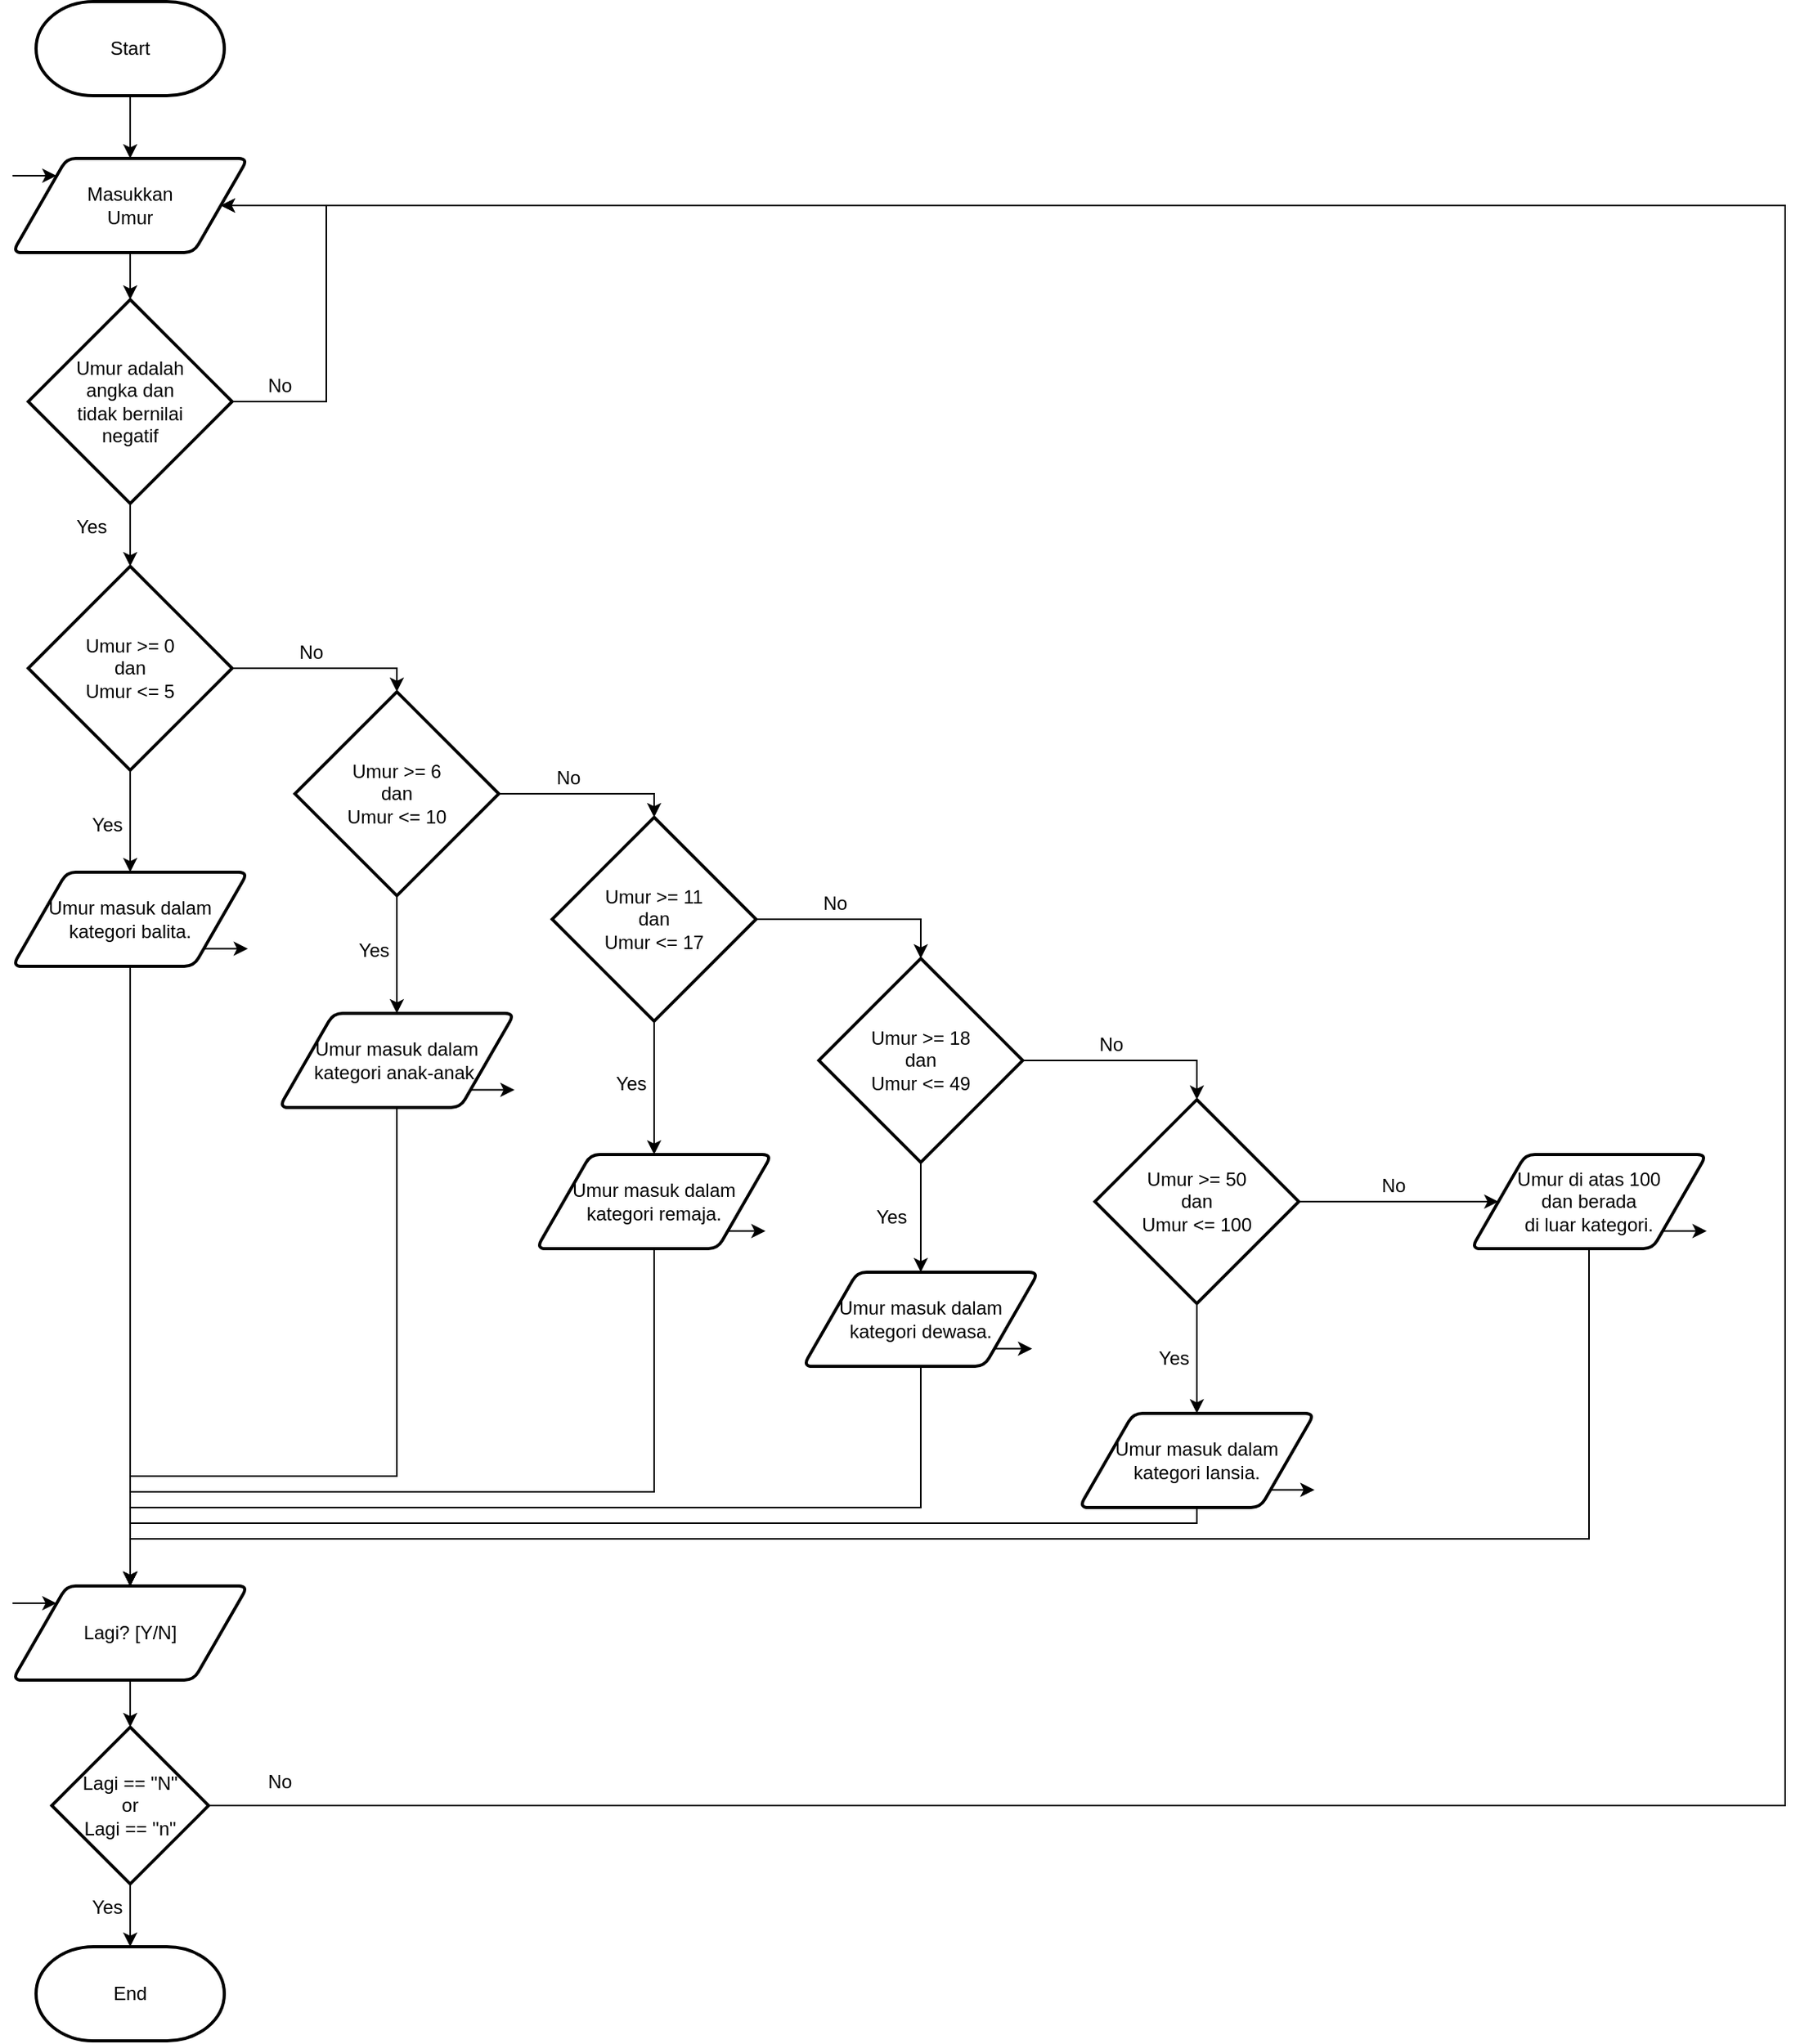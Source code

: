 <mxfile version="20.4.0" type="device"><diagram id="C5RBs43oDa-KdzZeNtuy" name="Page-1"><mxGraphModel dx="1157" dy="600" grid="1" gridSize="10" guides="1" tooltips="1" connect="1" arrows="1" fold="1" page="1" pageScale="1" pageWidth="827" pageHeight="1169" background="#ffffff" math="0" shadow="0"><root><mxCell id="WIyWlLk6GJQsqaUBKTNV-0"/><mxCell id="WIyWlLk6GJQsqaUBKTNV-1" parent="WIyWlLk6GJQsqaUBKTNV-0"/><mxCell id="XERZKelMsWHURdfgLqCn-4" style="edgeStyle=orthogonalEdgeStyle;rounded=0;orthogonalLoop=1;jettySize=auto;html=1;exitX=0.5;exitY=1;exitDx=0;exitDy=0;exitPerimeter=0;entryX=0.5;entryY=0;entryDx=0;entryDy=0;" parent="WIyWlLk6GJQsqaUBKTNV-1" source="XERZKelMsWHURdfgLqCn-1" target="XERZKelMsWHURdfgLqCn-2" edge="1"><mxGeometry relative="1" as="geometry"><mxPoint x="120" y="110" as="sourcePoint"/></mxGeometry></mxCell><mxCell id="XERZKelMsWHURdfgLqCn-1" value="Start" style="strokeWidth=2;html=1;shape=mxgraph.flowchart.terminator;whiteSpace=wrap;" parent="WIyWlLk6GJQsqaUBKTNV-1" vertex="1"><mxGeometry x="85" y="40" width="120" height="60" as="geometry"/></mxCell><mxCell id="XERZKelMsWHURdfgLqCn-3" style="edgeStyle=orthogonalEdgeStyle;rounded=0;orthogonalLoop=1;jettySize=auto;html=1;entryX=0;entryY=0;entryDx=0;entryDy=0;" parent="WIyWlLk6GJQsqaUBKTNV-1" target="XERZKelMsWHURdfgLqCn-2" edge="1"><mxGeometry relative="1" as="geometry"><mxPoint x="70" y="151" as="sourcePoint"/></mxGeometry></mxCell><mxCell id="cBbEcGrv7DUFRzTZ2rht-1" value="" style="edgeStyle=orthogonalEdgeStyle;rounded=0;orthogonalLoop=1;jettySize=auto;html=1;" edge="1" parent="WIyWlLk6GJQsqaUBKTNV-1" source="XERZKelMsWHURdfgLqCn-2" target="cBbEcGrv7DUFRzTZ2rht-0"><mxGeometry relative="1" as="geometry"/></mxCell><mxCell id="XERZKelMsWHURdfgLqCn-2" value="Masukkan&lt;br&gt;Umur" style="shape=parallelogram;html=1;strokeWidth=2;perimeter=parallelogramPerimeter;whiteSpace=wrap;rounded=1;arcSize=12;size=0.23;" parent="WIyWlLk6GJQsqaUBKTNV-1" vertex="1"><mxGeometry x="70" y="140" width="150" height="60" as="geometry"/></mxCell><mxCell id="cBbEcGrv7DUFRzTZ2rht-2" style="edgeStyle=orthogonalEdgeStyle;rounded=0;orthogonalLoop=1;jettySize=auto;html=1;exitX=1;exitY=0.5;exitDx=0;exitDy=0;exitPerimeter=0;entryX=1;entryY=0.5;entryDx=0;entryDy=0;" edge="1" parent="WIyWlLk6GJQsqaUBKTNV-1" source="cBbEcGrv7DUFRzTZ2rht-0" target="XERZKelMsWHURdfgLqCn-2"><mxGeometry relative="1" as="geometry"><Array as="points"><mxPoint x="270" y="295"/><mxPoint x="270" y="170"/></Array></mxGeometry></mxCell><mxCell id="cBbEcGrv7DUFRzTZ2rht-4" value="" style="edgeStyle=orthogonalEdgeStyle;rounded=0;orthogonalLoop=1;jettySize=auto;html=1;" edge="1" parent="WIyWlLk6GJQsqaUBKTNV-1" source="cBbEcGrv7DUFRzTZ2rht-0" target="cBbEcGrv7DUFRzTZ2rht-3"><mxGeometry relative="1" as="geometry"/></mxCell><mxCell id="cBbEcGrv7DUFRzTZ2rht-0" value="Umur adalah&lt;br&gt;angka dan&lt;br&gt;tidak bernilai &lt;br&gt;negatif" style="strokeWidth=2;html=1;shape=mxgraph.flowchart.decision;whiteSpace=wrap;" vertex="1" parent="WIyWlLk6GJQsqaUBKTNV-1"><mxGeometry x="80" y="230" width="130" height="130" as="geometry"/></mxCell><mxCell id="cBbEcGrv7DUFRzTZ2rht-6" value="" style="edgeStyle=orthogonalEdgeStyle;rounded=0;orthogonalLoop=1;jettySize=auto;html=1;" edge="1" parent="WIyWlLk6GJQsqaUBKTNV-1" source="cBbEcGrv7DUFRzTZ2rht-3" target="cBbEcGrv7DUFRzTZ2rht-5"><mxGeometry relative="1" as="geometry"><Array as="points"><mxPoint x="315" y="465"/></Array></mxGeometry></mxCell><mxCell id="cBbEcGrv7DUFRzTZ2rht-20" value="" style="edgeStyle=orthogonalEdgeStyle;rounded=0;orthogonalLoop=1;jettySize=auto;html=1;" edge="1" parent="WIyWlLk6GJQsqaUBKTNV-1" source="cBbEcGrv7DUFRzTZ2rht-3" target="cBbEcGrv7DUFRzTZ2rht-14"><mxGeometry relative="1" as="geometry"/></mxCell><mxCell id="cBbEcGrv7DUFRzTZ2rht-3" value="Umur &amp;gt;= 0&lt;br&gt;dan &lt;br&gt;Umur &amp;lt;= 5" style="strokeWidth=2;html=1;shape=mxgraph.flowchart.decision;whiteSpace=wrap;" vertex="1" parent="WIyWlLk6GJQsqaUBKTNV-1"><mxGeometry x="80" y="400" width="130" height="130" as="geometry"/></mxCell><mxCell id="cBbEcGrv7DUFRzTZ2rht-10" style="edgeStyle=orthogonalEdgeStyle;rounded=0;orthogonalLoop=1;jettySize=auto;html=1;exitX=1;exitY=0.5;exitDx=0;exitDy=0;exitPerimeter=0;entryX=0.5;entryY=0;entryDx=0;entryDy=0;entryPerimeter=0;" edge="1" parent="WIyWlLk6GJQsqaUBKTNV-1" source="cBbEcGrv7DUFRzTZ2rht-5" target="cBbEcGrv7DUFRzTZ2rht-8"><mxGeometry relative="1" as="geometry"><Array as="points"><mxPoint x="479" y="545"/></Array></mxGeometry></mxCell><mxCell id="cBbEcGrv7DUFRzTZ2rht-21" value="" style="edgeStyle=orthogonalEdgeStyle;rounded=0;orthogonalLoop=1;jettySize=auto;html=1;" edge="1" parent="WIyWlLk6GJQsqaUBKTNV-1" source="cBbEcGrv7DUFRzTZ2rht-5" target="cBbEcGrv7DUFRzTZ2rht-15"><mxGeometry relative="1" as="geometry"/></mxCell><mxCell id="cBbEcGrv7DUFRzTZ2rht-5" value="Umur &amp;gt;= 6&lt;br&gt;dan &lt;br&gt;Umur &amp;lt;= 10" style="strokeWidth=2;html=1;shape=mxgraph.flowchart.decision;whiteSpace=wrap;" vertex="1" parent="WIyWlLk6GJQsqaUBKTNV-1"><mxGeometry x="250" y="480" width="130" height="130" as="geometry"/></mxCell><mxCell id="cBbEcGrv7DUFRzTZ2rht-7" value="" style="edgeStyle=orthogonalEdgeStyle;rounded=0;orthogonalLoop=1;jettySize=auto;html=1;" edge="1" parent="WIyWlLk6GJQsqaUBKTNV-1" source="cBbEcGrv7DUFRzTZ2rht-8" target="cBbEcGrv7DUFRzTZ2rht-9"><mxGeometry relative="1" as="geometry"><Array as="points"><mxPoint x="649" y="625"/></Array></mxGeometry></mxCell><mxCell id="cBbEcGrv7DUFRzTZ2rht-22" value="" style="edgeStyle=orthogonalEdgeStyle;rounded=0;orthogonalLoop=1;jettySize=auto;html=1;" edge="1" parent="WIyWlLk6GJQsqaUBKTNV-1" source="cBbEcGrv7DUFRzTZ2rht-8" target="cBbEcGrv7DUFRzTZ2rht-16"><mxGeometry relative="1" as="geometry"/></mxCell><mxCell id="cBbEcGrv7DUFRzTZ2rht-8" value="Umur &amp;gt;= 11&lt;br&gt;dan &lt;br&gt;Umur &amp;lt;= 17" style="strokeWidth=2;html=1;shape=mxgraph.flowchart.decision;whiteSpace=wrap;" vertex="1" parent="WIyWlLk6GJQsqaUBKTNV-1"><mxGeometry x="414" y="560" width="130" height="130" as="geometry"/></mxCell><mxCell id="cBbEcGrv7DUFRzTZ2rht-13" style="edgeStyle=orthogonalEdgeStyle;rounded=0;orthogonalLoop=1;jettySize=auto;html=1;exitX=1;exitY=0.5;exitDx=0;exitDy=0;exitPerimeter=0;entryX=0.5;entryY=0;entryDx=0;entryDy=0;entryPerimeter=0;" edge="1" parent="WIyWlLk6GJQsqaUBKTNV-1" source="cBbEcGrv7DUFRzTZ2rht-9" target="cBbEcGrv7DUFRzTZ2rht-12"><mxGeometry relative="1" as="geometry"/></mxCell><mxCell id="cBbEcGrv7DUFRzTZ2rht-23" value="" style="edgeStyle=orthogonalEdgeStyle;rounded=0;orthogonalLoop=1;jettySize=auto;html=1;" edge="1" parent="WIyWlLk6GJQsqaUBKTNV-1" source="cBbEcGrv7DUFRzTZ2rht-9" target="cBbEcGrv7DUFRzTZ2rht-17"><mxGeometry relative="1" as="geometry"/></mxCell><mxCell id="cBbEcGrv7DUFRzTZ2rht-9" value="Umur &amp;gt;= 18&lt;br&gt;dan &lt;br&gt;Umur &amp;lt;= 49" style="strokeWidth=2;html=1;shape=mxgraph.flowchart.decision;whiteSpace=wrap;" vertex="1" parent="WIyWlLk6GJQsqaUBKTNV-1"><mxGeometry x="584" y="650" width="130" height="130" as="geometry"/></mxCell><mxCell id="cBbEcGrv7DUFRzTZ2rht-24" value="" style="edgeStyle=orthogonalEdgeStyle;rounded=0;orthogonalLoop=1;jettySize=auto;html=1;" edge="1" parent="WIyWlLk6GJQsqaUBKTNV-1" source="cBbEcGrv7DUFRzTZ2rht-12" target="cBbEcGrv7DUFRzTZ2rht-18"><mxGeometry relative="1" as="geometry"/></mxCell><mxCell id="cBbEcGrv7DUFRzTZ2rht-25" value="" style="edgeStyle=orthogonalEdgeStyle;rounded=0;orthogonalLoop=1;jettySize=auto;html=1;" edge="1" parent="WIyWlLk6GJQsqaUBKTNV-1" source="cBbEcGrv7DUFRzTZ2rht-12" target="cBbEcGrv7DUFRzTZ2rht-19"><mxGeometry relative="1" as="geometry"/></mxCell><mxCell id="cBbEcGrv7DUFRzTZ2rht-12" value="Umur &amp;gt;= 50&lt;br&gt;dan &lt;br&gt;Umur &amp;lt;= 100" style="strokeWidth=2;html=1;shape=mxgraph.flowchart.decision;whiteSpace=wrap;" vertex="1" parent="WIyWlLk6GJQsqaUBKTNV-1"><mxGeometry x="760" y="740" width="130" height="130" as="geometry"/></mxCell><mxCell id="cBbEcGrv7DUFRzTZ2rht-28" style="edgeStyle=orthogonalEdgeStyle;rounded=0;orthogonalLoop=1;jettySize=auto;html=1;exitX=1;exitY=1;exitDx=0;exitDy=0;entryX=1;entryY=1;entryDx=0;entryDy=0;" edge="1" parent="WIyWlLk6GJQsqaUBKTNV-1" source="cBbEcGrv7DUFRzTZ2rht-14"><mxGeometry relative="1" as="geometry"><mxPoint x="220" y="644" as="targetPoint"/></mxGeometry></mxCell><mxCell id="cBbEcGrv7DUFRzTZ2rht-14" value="Umur masuk dalam kategori balita." style="shape=parallelogram;html=1;strokeWidth=2;perimeter=parallelogramPerimeter;whiteSpace=wrap;rounded=1;arcSize=12;size=0.23;" vertex="1" parent="WIyWlLk6GJQsqaUBKTNV-1"><mxGeometry x="70" y="595" width="150" height="60" as="geometry"/></mxCell><mxCell id="cBbEcGrv7DUFRzTZ2rht-29" style="edgeStyle=orthogonalEdgeStyle;rounded=0;orthogonalLoop=1;jettySize=auto;html=1;exitX=1;exitY=1;exitDx=0;exitDy=0;" edge="1" parent="WIyWlLk6GJQsqaUBKTNV-1" source="cBbEcGrv7DUFRzTZ2rht-15"><mxGeometry relative="1" as="geometry"><mxPoint x="390" y="734" as="targetPoint"/></mxGeometry></mxCell><mxCell id="cBbEcGrv7DUFRzTZ2rht-36" style="edgeStyle=orthogonalEdgeStyle;rounded=0;orthogonalLoop=1;jettySize=auto;html=1;exitX=0.5;exitY=1;exitDx=0;exitDy=0;" edge="1" parent="WIyWlLk6GJQsqaUBKTNV-1" source="cBbEcGrv7DUFRzTZ2rht-15"><mxGeometry relative="1" as="geometry"><mxPoint x="145" y="1050" as="targetPoint"/><Array as="points"><mxPoint x="315" y="980"/><mxPoint x="145" y="980"/></Array></mxGeometry></mxCell><mxCell id="cBbEcGrv7DUFRzTZ2rht-15" value="Umur masuk dalam kategori anak-anak." style="shape=parallelogram;html=1;strokeWidth=2;perimeter=parallelogramPerimeter;whiteSpace=wrap;rounded=1;arcSize=12;size=0.23;" vertex="1" parent="WIyWlLk6GJQsqaUBKTNV-1"><mxGeometry x="240" y="685" width="150" height="60" as="geometry"/></mxCell><mxCell id="cBbEcGrv7DUFRzTZ2rht-30" style="edgeStyle=orthogonalEdgeStyle;rounded=0;orthogonalLoop=1;jettySize=auto;html=1;exitX=1;exitY=1;exitDx=0;exitDy=0;" edge="1" parent="WIyWlLk6GJQsqaUBKTNV-1" source="cBbEcGrv7DUFRzTZ2rht-16"><mxGeometry relative="1" as="geometry"><mxPoint x="550" y="824" as="targetPoint"/></mxGeometry></mxCell><mxCell id="cBbEcGrv7DUFRzTZ2rht-37" style="edgeStyle=orthogonalEdgeStyle;rounded=0;orthogonalLoop=1;jettySize=auto;html=1;exitX=0.5;exitY=1;exitDx=0;exitDy=0;" edge="1" parent="WIyWlLk6GJQsqaUBKTNV-1" source="cBbEcGrv7DUFRzTZ2rht-16"><mxGeometry relative="1" as="geometry"><mxPoint x="145" y="1050" as="targetPoint"/><Array as="points"><mxPoint x="479" y="990"/><mxPoint x="145" y="990"/></Array></mxGeometry></mxCell><mxCell id="cBbEcGrv7DUFRzTZ2rht-16" value="Umur masuk dalam kategori remaja." style="shape=parallelogram;html=1;strokeWidth=2;perimeter=parallelogramPerimeter;whiteSpace=wrap;rounded=1;arcSize=12;size=0.23;" vertex="1" parent="WIyWlLk6GJQsqaUBKTNV-1"><mxGeometry x="404" y="775" width="150" height="60" as="geometry"/></mxCell><mxCell id="cBbEcGrv7DUFRzTZ2rht-31" style="edgeStyle=orthogonalEdgeStyle;rounded=0;orthogonalLoop=1;jettySize=auto;html=1;exitX=1;exitY=1;exitDx=0;exitDy=0;" edge="1" parent="WIyWlLk6GJQsqaUBKTNV-1" source="cBbEcGrv7DUFRzTZ2rht-17"><mxGeometry relative="1" as="geometry"><mxPoint x="720" y="899" as="targetPoint"/></mxGeometry></mxCell><mxCell id="cBbEcGrv7DUFRzTZ2rht-38" style="edgeStyle=orthogonalEdgeStyle;rounded=0;orthogonalLoop=1;jettySize=auto;html=1;exitX=0.5;exitY=1;exitDx=0;exitDy=0;" edge="1" parent="WIyWlLk6GJQsqaUBKTNV-1" source="cBbEcGrv7DUFRzTZ2rht-17"><mxGeometry relative="1" as="geometry"><mxPoint x="145" y="1050" as="targetPoint"/><Array as="points"><mxPoint x="649" y="1000"/><mxPoint x="145" y="1000"/></Array></mxGeometry></mxCell><mxCell id="cBbEcGrv7DUFRzTZ2rht-17" value="Umur masuk dalam kategori dewasa." style="shape=parallelogram;html=1;strokeWidth=2;perimeter=parallelogramPerimeter;whiteSpace=wrap;rounded=1;arcSize=12;size=0.23;" vertex="1" parent="WIyWlLk6GJQsqaUBKTNV-1"><mxGeometry x="574" y="850" width="150" height="60" as="geometry"/></mxCell><mxCell id="cBbEcGrv7DUFRzTZ2rht-32" style="edgeStyle=orthogonalEdgeStyle;rounded=0;orthogonalLoop=1;jettySize=auto;html=1;exitX=1;exitY=1;exitDx=0;exitDy=0;" edge="1" parent="WIyWlLk6GJQsqaUBKTNV-1" source="cBbEcGrv7DUFRzTZ2rht-18"><mxGeometry relative="1" as="geometry"><mxPoint x="900" y="989" as="targetPoint"/></mxGeometry></mxCell><mxCell id="cBbEcGrv7DUFRzTZ2rht-39" style="edgeStyle=orthogonalEdgeStyle;rounded=0;orthogonalLoop=1;jettySize=auto;html=1;exitX=0.5;exitY=1;exitDx=0;exitDy=0;" edge="1" parent="WIyWlLk6GJQsqaUBKTNV-1" source="cBbEcGrv7DUFRzTZ2rht-18"><mxGeometry relative="1" as="geometry"><mxPoint x="145" y="1050" as="targetPoint"/><Array as="points"><mxPoint x="825" y="1010"/><mxPoint x="145" y="1010"/></Array></mxGeometry></mxCell><mxCell id="cBbEcGrv7DUFRzTZ2rht-18" value="Umur masuk dalam kategori lansia." style="shape=parallelogram;html=1;strokeWidth=2;perimeter=parallelogramPerimeter;whiteSpace=wrap;rounded=1;arcSize=12;size=0.23;" vertex="1" parent="WIyWlLk6GJQsqaUBKTNV-1"><mxGeometry x="750" y="940" width="150" height="60" as="geometry"/></mxCell><mxCell id="cBbEcGrv7DUFRzTZ2rht-33" style="edgeStyle=orthogonalEdgeStyle;rounded=0;orthogonalLoop=1;jettySize=auto;html=1;exitX=1;exitY=1;exitDx=0;exitDy=0;" edge="1" parent="WIyWlLk6GJQsqaUBKTNV-1" source="cBbEcGrv7DUFRzTZ2rht-19"><mxGeometry relative="1" as="geometry"><mxPoint x="1150" y="824" as="targetPoint"/></mxGeometry></mxCell><mxCell id="cBbEcGrv7DUFRzTZ2rht-42" style="edgeStyle=orthogonalEdgeStyle;rounded=0;orthogonalLoop=1;jettySize=auto;html=1;exitX=0.5;exitY=1;exitDx=0;exitDy=0;" edge="1" parent="WIyWlLk6GJQsqaUBKTNV-1" source="cBbEcGrv7DUFRzTZ2rht-19"><mxGeometry relative="1" as="geometry"><mxPoint x="145" y="1050" as="targetPoint"/><Array as="points"><mxPoint x="1075" y="1020"/><mxPoint x="145" y="1020"/></Array></mxGeometry></mxCell><mxCell id="cBbEcGrv7DUFRzTZ2rht-19" value="Umur di atas 100&lt;br&gt;dan berada &lt;br&gt;di luar kategori." style="shape=parallelogram;html=1;strokeWidth=2;perimeter=parallelogramPerimeter;whiteSpace=wrap;rounded=1;arcSize=12;size=0.23;" vertex="1" parent="WIyWlLk6GJQsqaUBKTNV-1"><mxGeometry x="1000" y="775" width="150" height="60" as="geometry"/></mxCell><mxCell id="cBbEcGrv7DUFRzTZ2rht-35" style="edgeStyle=orthogonalEdgeStyle;rounded=0;orthogonalLoop=1;jettySize=auto;html=1;exitX=0.5;exitY=1;exitDx=0;exitDy=0;" edge="1" parent="WIyWlLk6GJQsqaUBKTNV-1" source="cBbEcGrv7DUFRzTZ2rht-14"><mxGeometry relative="1" as="geometry"><mxPoint x="145" y="1050" as="targetPoint"/><Array as="points"><mxPoint x="145" y="1000"/><mxPoint x="145" y="1000"/></Array></mxGeometry></mxCell><mxCell id="cBbEcGrv7DUFRzTZ2rht-44" value="" style="edgeStyle=orthogonalEdgeStyle;rounded=0;orthogonalLoop=1;jettySize=auto;html=1;" edge="1" parent="WIyWlLk6GJQsqaUBKTNV-1" source="cBbEcGrv7DUFRzTZ2rht-34" target="cBbEcGrv7DUFRzTZ2rht-43"><mxGeometry relative="1" as="geometry"/></mxCell><mxCell id="cBbEcGrv7DUFRzTZ2rht-45" style="edgeStyle=orthogonalEdgeStyle;rounded=0;orthogonalLoop=1;jettySize=auto;html=1;exitX=1;exitY=0.5;exitDx=0;exitDy=0;exitPerimeter=0;entryX=1;entryY=0.5;entryDx=0;entryDy=0;" edge="1" parent="WIyWlLk6GJQsqaUBKTNV-1" source="cBbEcGrv7DUFRzTZ2rht-34" target="XERZKelMsWHURdfgLqCn-2"><mxGeometry relative="1" as="geometry"><Array as="points"><mxPoint x="1200" y="1190"/><mxPoint x="1200" y="170"/></Array></mxGeometry></mxCell><mxCell id="cBbEcGrv7DUFRzTZ2rht-34" value="Lagi == &quot;N&quot;&lt;br&gt;or&lt;br&gt;Lagi == &quot;n&quot;" style="strokeWidth=2;html=1;shape=mxgraph.flowchart.decision;whiteSpace=wrap;" vertex="1" parent="WIyWlLk6GJQsqaUBKTNV-1"><mxGeometry x="95" y="1140" width="100" height="100" as="geometry"/></mxCell><mxCell id="cBbEcGrv7DUFRzTZ2rht-43" value="End" style="strokeWidth=2;html=1;shape=mxgraph.flowchart.terminator;whiteSpace=wrap;" vertex="1" parent="WIyWlLk6GJQsqaUBKTNV-1"><mxGeometry x="85" y="1280" width="120" height="60" as="geometry"/></mxCell><mxCell id="cBbEcGrv7DUFRzTZ2rht-47" value="Yes" style="text;html=1;align=center;verticalAlign=middle;resizable=0;points=[];autosize=1;strokeColor=none;fillColor=none;" vertex="1" parent="WIyWlLk6GJQsqaUBKTNV-1"><mxGeometry x="100" y="360" width="40" height="30" as="geometry"/></mxCell><mxCell id="cBbEcGrv7DUFRzTZ2rht-48" value="No" style="text;html=1;align=center;verticalAlign=middle;resizable=0;points=[];autosize=1;strokeColor=none;fillColor=none;" vertex="1" parent="WIyWlLk6GJQsqaUBKTNV-1"><mxGeometry x="220" y="270" width="40" height="30" as="geometry"/></mxCell><mxCell id="cBbEcGrv7DUFRzTZ2rht-49" value="Yes" style="text;html=1;align=center;verticalAlign=middle;resizable=0;points=[];autosize=1;strokeColor=none;fillColor=none;" vertex="1" parent="WIyWlLk6GJQsqaUBKTNV-1"><mxGeometry x="110" y="550" width="40" height="30" as="geometry"/></mxCell><mxCell id="cBbEcGrv7DUFRzTZ2rht-50" value="No" style="text;html=1;align=center;verticalAlign=middle;resizable=0;points=[];autosize=1;strokeColor=none;fillColor=none;" vertex="1" parent="WIyWlLk6GJQsqaUBKTNV-1"><mxGeometry x="240" y="440" width="40" height="30" as="geometry"/></mxCell><mxCell id="cBbEcGrv7DUFRzTZ2rht-51" value="No" style="text;html=1;align=center;verticalAlign=middle;resizable=0;points=[];autosize=1;strokeColor=none;fillColor=none;" vertex="1" parent="WIyWlLk6GJQsqaUBKTNV-1"><mxGeometry x="404" y="520" width="40" height="30" as="geometry"/></mxCell><mxCell id="cBbEcGrv7DUFRzTZ2rht-52" value="Yes" style="text;html=1;align=center;verticalAlign=middle;resizable=0;points=[];autosize=1;strokeColor=none;fillColor=none;" vertex="1" parent="WIyWlLk6GJQsqaUBKTNV-1"><mxGeometry x="280" y="630" width="40" height="30" as="geometry"/></mxCell><mxCell id="cBbEcGrv7DUFRzTZ2rht-53" value="Yes" style="text;html=1;align=center;verticalAlign=middle;resizable=0;points=[];autosize=1;strokeColor=none;fillColor=none;" vertex="1" parent="WIyWlLk6GJQsqaUBKTNV-1"><mxGeometry x="444" y="715" width="40" height="30" as="geometry"/></mxCell><mxCell id="cBbEcGrv7DUFRzTZ2rht-54" value="Yes" style="text;html=1;align=center;verticalAlign=middle;resizable=0;points=[];autosize=1;strokeColor=none;fillColor=none;" vertex="1" parent="WIyWlLk6GJQsqaUBKTNV-1"><mxGeometry x="610" y="800" width="40" height="30" as="geometry"/></mxCell><mxCell id="cBbEcGrv7DUFRzTZ2rht-55" value="Yes" style="text;html=1;align=center;verticalAlign=middle;resizable=0;points=[];autosize=1;strokeColor=none;fillColor=none;" vertex="1" parent="WIyWlLk6GJQsqaUBKTNV-1"><mxGeometry x="790" y="890" width="40" height="30" as="geometry"/></mxCell><mxCell id="cBbEcGrv7DUFRzTZ2rht-56" value="No" style="text;html=1;align=center;verticalAlign=middle;resizable=0;points=[];autosize=1;strokeColor=none;fillColor=none;" vertex="1" parent="WIyWlLk6GJQsqaUBKTNV-1"><mxGeometry x="574" y="600" width="40" height="30" as="geometry"/></mxCell><mxCell id="cBbEcGrv7DUFRzTZ2rht-57" value="No" style="text;html=1;align=center;verticalAlign=middle;resizable=0;points=[];autosize=1;strokeColor=none;fillColor=none;" vertex="1" parent="WIyWlLk6GJQsqaUBKTNV-1"><mxGeometry x="750" y="690" width="40" height="30" as="geometry"/></mxCell><mxCell id="cBbEcGrv7DUFRzTZ2rht-58" value="No" style="text;html=1;align=center;verticalAlign=middle;resizable=0;points=[];autosize=1;strokeColor=none;fillColor=none;" vertex="1" parent="WIyWlLk6GJQsqaUBKTNV-1"><mxGeometry x="930" y="780" width="40" height="30" as="geometry"/></mxCell><mxCell id="cBbEcGrv7DUFRzTZ2rht-60" style="edgeStyle=orthogonalEdgeStyle;rounded=0;orthogonalLoop=1;jettySize=auto;html=1;entryX=0;entryY=0;entryDx=0;entryDy=0;" edge="1" parent="WIyWlLk6GJQsqaUBKTNV-1" target="cBbEcGrv7DUFRzTZ2rht-61"><mxGeometry relative="1" as="geometry"><mxPoint x="70" y="1061" as="sourcePoint"/></mxGeometry></mxCell><mxCell id="cBbEcGrv7DUFRzTZ2rht-62" value="" style="edgeStyle=orthogonalEdgeStyle;rounded=0;orthogonalLoop=1;jettySize=auto;html=1;" edge="1" parent="WIyWlLk6GJQsqaUBKTNV-1" source="cBbEcGrv7DUFRzTZ2rht-61" target="cBbEcGrv7DUFRzTZ2rht-34"><mxGeometry relative="1" as="geometry"/></mxCell><mxCell id="cBbEcGrv7DUFRzTZ2rht-61" value="Lagi? [Y/N]" style="shape=parallelogram;html=1;strokeWidth=2;perimeter=parallelogramPerimeter;whiteSpace=wrap;rounded=1;arcSize=12;size=0.23;" vertex="1" parent="WIyWlLk6GJQsqaUBKTNV-1"><mxGeometry x="70" y="1050" width="150" height="60" as="geometry"/></mxCell><mxCell id="cBbEcGrv7DUFRzTZ2rht-63" value="No" style="text;html=1;align=center;verticalAlign=middle;resizable=0;points=[];autosize=1;strokeColor=none;fillColor=none;" vertex="1" parent="WIyWlLk6GJQsqaUBKTNV-1"><mxGeometry x="220" y="1160" width="40" height="30" as="geometry"/></mxCell><mxCell id="cBbEcGrv7DUFRzTZ2rht-64" value="Yes" style="text;html=1;align=center;verticalAlign=middle;resizable=0;points=[];autosize=1;strokeColor=none;fillColor=none;" vertex="1" parent="WIyWlLk6GJQsqaUBKTNV-1"><mxGeometry x="110" y="1240" width="40" height="30" as="geometry"/></mxCell></root></mxGraphModel></diagram></mxfile>